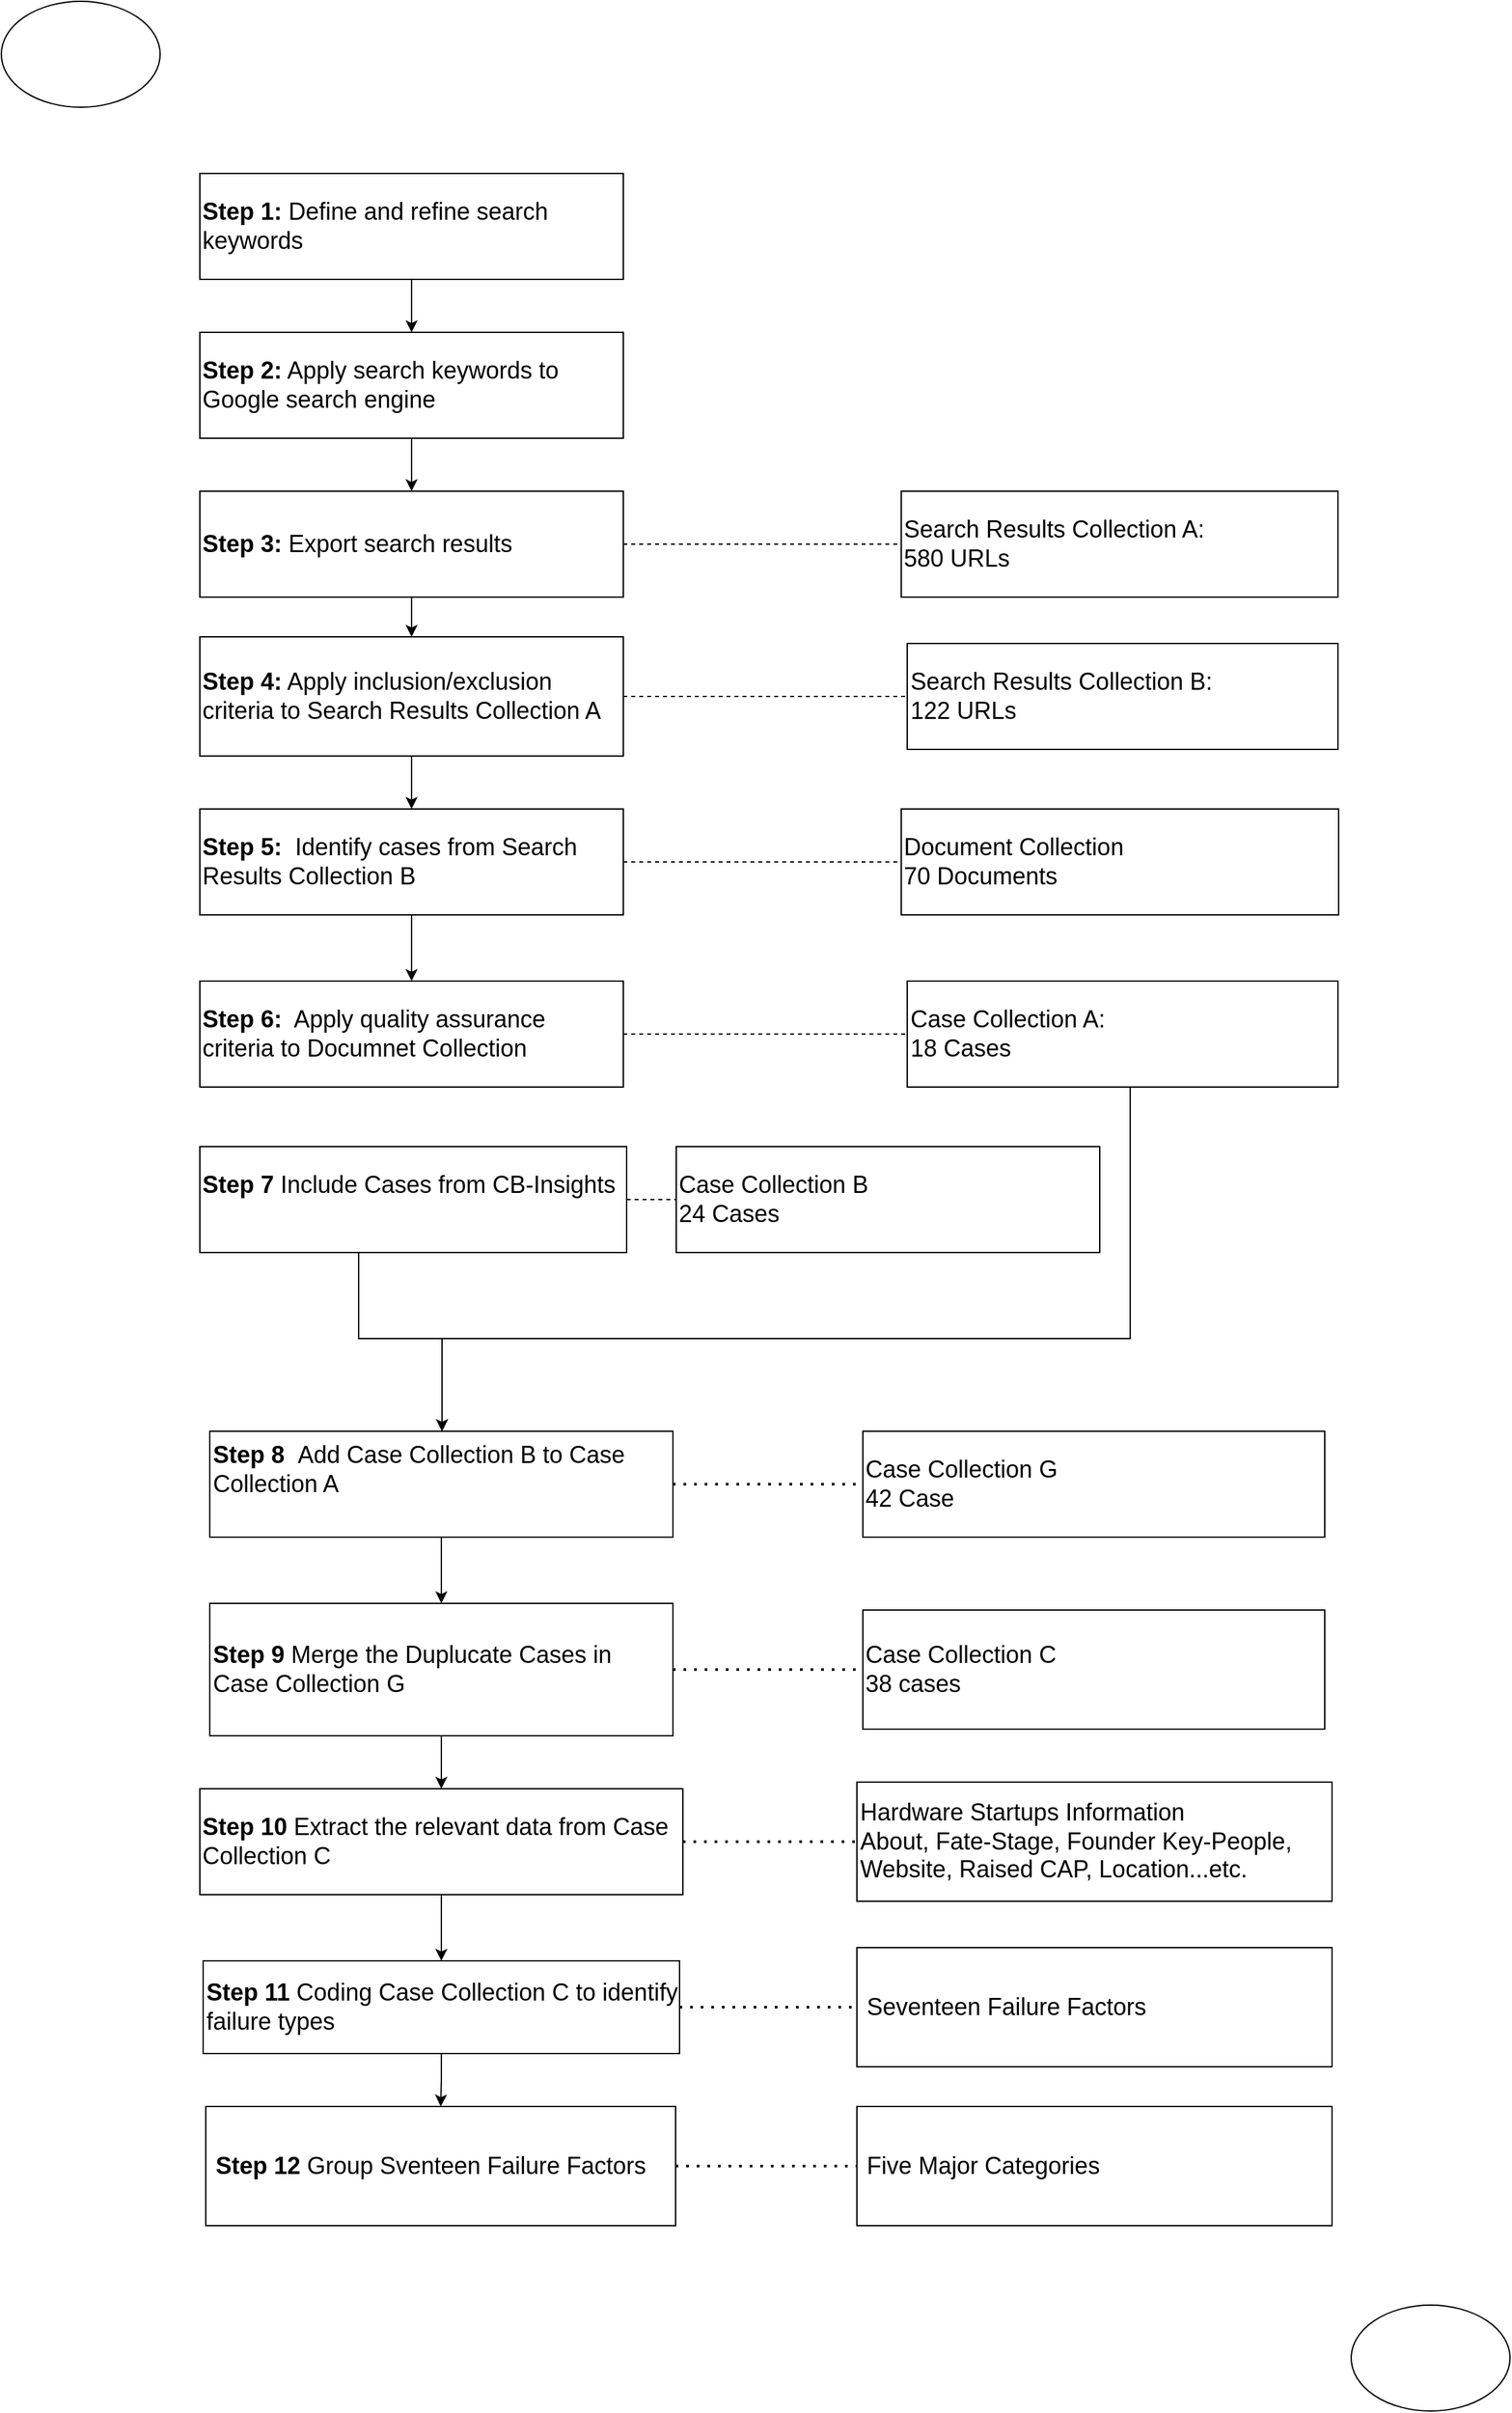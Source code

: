 <mxfile version="16.5.1" type="device"><diagram id="Nd7_CFRV14rQpbXdipW8" name="Page-1"><mxGraphModel dx="3405" dy="2463" grid="1" gridSize="10" guides="1" tooltips="1" connect="1" arrows="1" fold="1" page="1" pageScale="1" pageWidth="850" pageHeight="1100" background="none" math="0" shadow="0"><root><mxCell id="0"/><mxCell id="1" parent="0"/><mxCell id="GdU9TM8Ct2rXfRu2e6hb-13" style="edgeStyle=orthogonalEdgeStyle;rounded=0;orthogonalLoop=1;jettySize=auto;html=1;entryX=0.5;entryY=0;entryDx=0;entryDy=0;" parent="1" source="fW3DbDXMhVstgkhlety4-16" target="fW3DbDXMhVstgkhlety4-19" edge="1"><mxGeometry relative="1" as="geometry"/></mxCell><mxCell id="fW3DbDXMhVstgkhlety4-16" value="&lt;span style=&quot;white-space: normal&quot;&gt;&lt;font style=&quot;font-size: 18px&quot;&gt;&lt;b&gt;Step 1:&lt;/b&gt; Define and refine search keywords&lt;/font&gt;&lt;/span&gt;" style="rounded=0;whiteSpace=wrap;html=1;align=left;" parent="1" vertex="1"><mxGeometry x="60" y="-50" width="320" height="80" as="geometry"/></mxCell><mxCell id="bF6Con31p_uxn-oNIRWd-7" style="edgeStyle=orthogonalEdgeStyle;rounded=0;orthogonalLoop=1;jettySize=auto;html=1;entryX=0.5;entryY=0;entryDx=0;entryDy=0;" parent="1" source="fW3DbDXMhVstgkhlety4-19" target="GdU9TM8Ct2rXfRu2e6hb-11" edge="1"><mxGeometry relative="1" as="geometry"/></mxCell><mxCell id="fW3DbDXMhVstgkhlety4-19" value="&lt;font style=&quot;font-size: 18px&quot;&gt;&lt;b&gt;Step 2:&lt;/b&gt; Apply search keywords to Google search engine&lt;/font&gt;" style="rounded=0;whiteSpace=wrap;html=1;align=left;" parent="1" vertex="1"><mxGeometry x="60" y="70" width="320" height="80" as="geometry"/></mxCell><mxCell id="bF6Con31p_uxn-oNIRWd-8" style="edgeStyle=orthogonalEdgeStyle;rounded=0;orthogonalLoop=1;jettySize=auto;html=1;exitX=0.5;exitY=1;exitDx=0;exitDy=0;entryX=0.5;entryY=0;entryDx=0;entryDy=0;" parent="1" source="GdU9TM8Ct2rXfRu2e6hb-11" target="bF6Con31p_uxn-oNIRWd-1" edge="1"><mxGeometry relative="1" as="geometry"/></mxCell><mxCell id="GdU9TM8Ct2rXfRu2e6hb-11" value="&lt;font style=&quot;font-size: 18px&quot;&gt;&lt;b&gt;Step 3:&lt;/b&gt; Export search results&lt;/font&gt;" style="rounded=0;whiteSpace=wrap;html=1;align=left;" parent="1" vertex="1"><mxGeometry x="60" y="190" width="320" height="80" as="geometry"/></mxCell><mxCell id="bF6Con31p_uxn-oNIRWd-9" style="edgeStyle=orthogonalEdgeStyle;rounded=0;orthogonalLoop=1;jettySize=auto;html=1;exitX=0.5;exitY=1;exitDx=0;exitDy=0;entryX=0.5;entryY=0;entryDx=0;entryDy=0;" parent="1" source="bF6Con31p_uxn-oNIRWd-1" target="bF6Con31p_uxn-oNIRWd-2" edge="1"><mxGeometry relative="1" as="geometry"/></mxCell><mxCell id="bF6Con31p_uxn-oNIRWd-1" value="&lt;font style=&quot;font-size: 18px&quot;&gt;&lt;b&gt;Step 4:&lt;/b&gt; Apply inclusion/exclusion criteria to Search Results Collection A&lt;/font&gt;" style="rounded=0;whiteSpace=wrap;html=1;align=left;" parent="1" vertex="1"><mxGeometry x="60" y="300" width="320" height="90" as="geometry"/></mxCell><mxCell id="bF6Con31p_uxn-oNIRWd-10" style="edgeStyle=orthogonalEdgeStyle;rounded=0;orthogonalLoop=1;jettySize=auto;html=1;exitX=0.5;exitY=1;exitDx=0;exitDy=0;entryX=0.5;entryY=0;entryDx=0;entryDy=0;" parent="1" source="bF6Con31p_uxn-oNIRWd-2" target="bF6Con31p_uxn-oNIRWd-3" edge="1"><mxGeometry relative="1" as="geometry"/></mxCell><mxCell id="bF6Con31p_uxn-oNIRWd-2" value="&lt;font style=&quot;font-size: 18px&quot;&gt;&lt;b&gt;Step 5:&lt;/b&gt;&amp;nbsp; Identify cases from Search Results Collection B&lt;/font&gt;" style="rounded=0;whiteSpace=wrap;html=1;align=left;" parent="1" vertex="1"><mxGeometry x="60" y="430" width="320" height="80" as="geometry"/></mxCell><mxCell id="bF6Con31p_uxn-oNIRWd-3" value="&lt;font style=&quot;font-size: 18px&quot;&gt;&lt;b&gt;Step 6:&lt;/b&gt;&amp;nbsp; Apply quality assurance criteria to Documnet Collection&lt;/font&gt;" style="rounded=0;whiteSpace=wrap;html=1;align=left;" parent="1" vertex="1"><mxGeometry x="60" y="560" width="320" height="80" as="geometry"/></mxCell><mxCell id="bF6Con31p_uxn-oNIRWd-12" style="edgeStyle=orthogonalEdgeStyle;rounded=0;orthogonalLoop=1;jettySize=auto;html=1;exitX=0.5;exitY=1;exitDx=0;exitDy=0;entryX=0.5;entryY=0;entryDx=0;entryDy=0;" parent="1" source="bF6Con31p_uxn-oNIRWd-4" target="bF6Con31p_uxn-oNIRWd-5" edge="1"><mxGeometry relative="1" as="geometry"/></mxCell><mxCell id="bF6Con31p_uxn-oNIRWd-4" value="&lt;font style=&quot;font-size: 18px&quot;&gt;&lt;b&gt;Step 10&lt;/b&gt;&amp;nbsp;Extract the relevant data from Case Collection C&lt;/font&gt;" style="rounded=0;whiteSpace=wrap;html=1;align=left;" parent="1" vertex="1"><mxGeometry x="60" y="1170" width="365" height="80" as="geometry"/></mxCell><mxCell id="bF6Con31p_uxn-oNIRWd-13" style="edgeStyle=orthogonalEdgeStyle;rounded=0;orthogonalLoop=1;jettySize=auto;html=1;exitX=0.5;exitY=1;exitDx=0;exitDy=0;entryX=0.5;entryY=0;entryDx=0;entryDy=0;" parent="1" source="bF6Con31p_uxn-oNIRWd-5" target="bF6Con31p_uxn-oNIRWd-6" edge="1"><mxGeometry relative="1" as="geometry"/></mxCell><mxCell id="bF6Con31p_uxn-oNIRWd-5" value="&lt;font style=&quot;font-size: 18px&quot;&gt;&lt;b&gt;Step 11&lt;/b&gt;&amp;nbsp;Coding Case Collection C to identify failure types&lt;br&gt;&lt;/font&gt;" style="rounded=0;whiteSpace=wrap;html=1;align=left;" parent="1" vertex="1"><mxGeometry x="62.5" y="1300" width="360" height="70" as="geometry"/></mxCell><mxCell id="bF6Con31p_uxn-oNIRWd-6" value="&lt;font style=&quot;font-size: 18px&quot;&gt;&lt;b&gt;&amp;nbsp;Step 12&amp;nbsp;&lt;/b&gt;Group Sventeen Failure Factors&lt;br&gt;&lt;/font&gt;" style="rounded=0;whiteSpace=wrap;html=1;align=left;" parent="1" vertex="1"><mxGeometry x="64.5" y="1410" width="355" height="90" as="geometry"/></mxCell><mxCell id="bF6Con31p_uxn-oNIRWd-15" value="&lt;font style=&quot;font-size: 18px&quot;&gt;Search Results Collection A:&lt;br&gt;580 URLs&lt;/font&gt;" style="rounded=0;whiteSpace=wrap;html=1;align=left;" parent="1" vertex="1"><mxGeometry x="590" y="190" width="330" height="80" as="geometry"/></mxCell><mxCell id="bF6Con31p_uxn-oNIRWd-16" value="&lt;font style=&quot;font-size: 18px&quot;&gt;Search Results Collection B:&lt;br&gt;122 URLs&lt;/font&gt;" style="rounded=0;whiteSpace=wrap;html=1;align=left;" parent="1" vertex="1"><mxGeometry x="594.5" y="305" width="325.5" height="80" as="geometry"/></mxCell><mxCell id="bF6Con31p_uxn-oNIRWd-19" value="&lt;font style=&quot;font-size: 18px&quot;&gt;Document Collection&amp;nbsp;&lt;br&gt;70 Documents&lt;/font&gt;" style="rounded=0;whiteSpace=wrap;html=1;align=left;" parent="1" vertex="1"><mxGeometry x="590" y="430" width="330.5" height="80" as="geometry"/></mxCell><mxCell id="hJ8yra2tZuNN3HJui-E2-54" style="edgeStyle=orthogonalEdgeStyle;rounded=0;orthogonalLoop=1;jettySize=auto;html=1;exitX=0.5;exitY=1;exitDx=0;exitDy=0;" edge="1" parent="1" source="bF6Con31p_uxn-oNIRWd-20" target="hJ8yra2tZuNN3HJui-E2-2"><mxGeometry relative="1" as="geometry"><Array as="points"><mxPoint x="763" y="830"/><mxPoint x="243" y="830"/></Array></mxGeometry></mxCell><mxCell id="bF6Con31p_uxn-oNIRWd-20" value="&lt;font style=&quot;font-size: 18px&quot;&gt;Case Collection A:&lt;br&gt;18 Cases&lt;/font&gt;" style="rounded=0;whiteSpace=wrap;html=1;align=left;" parent="1" vertex="1"><mxGeometry x="594.5" y="560" width="325.5" height="80" as="geometry"/></mxCell><mxCell id="hJ8yra2tZuNN3HJui-E2-55" style="edgeStyle=orthogonalEdgeStyle;rounded=0;orthogonalLoop=1;jettySize=auto;html=1;exitX=0.5;exitY=1;exitDx=0;exitDy=0;" edge="1" parent="1" source="hJ8yra2tZuNN3HJui-E2-1" target="hJ8yra2tZuNN3HJui-E2-2"><mxGeometry relative="1" as="geometry"><Array as="points"><mxPoint x="180" y="765"/><mxPoint x="180" y="830"/><mxPoint x="243" y="830"/></Array></mxGeometry></mxCell><mxCell id="hJ8yra2tZuNN3HJui-E2-1" value="&lt;font style=&quot;font-size: 18px&quot;&gt;&lt;b&gt;Step 7&lt;/b&gt;&amp;nbsp;Include Cases from CB-Insights&lt;br&gt;&lt;br&gt;&lt;/font&gt;" style="rounded=0;whiteSpace=wrap;html=1;align=left;" vertex="1" parent="1"><mxGeometry x="60" y="685" width="322.5" height="80" as="geometry"/></mxCell><mxCell id="hJ8yra2tZuNN3HJui-E2-13" style="edgeStyle=orthogonalEdgeStyle;rounded=0;orthogonalLoop=1;jettySize=auto;html=1;entryX=0.5;entryY=0;entryDx=0;entryDy=0;" edge="1" parent="1" source="hJ8yra2tZuNN3HJui-E2-2" target="hJ8yra2tZuNN3HJui-E2-10"><mxGeometry relative="1" as="geometry"/></mxCell><mxCell id="hJ8yra2tZuNN3HJui-E2-2" value="&lt;font style=&quot;font-size: 18px&quot;&gt;&lt;b&gt;Step 8&amp;nbsp; &lt;/b&gt;Add Case Collection B to Case Collection A&lt;br&gt;&lt;br&gt;&lt;/font&gt;" style="rounded=0;whiteSpace=wrap;html=1;align=left;" vertex="1" parent="1"><mxGeometry x="67.5" y="900" width="350" height="80" as="geometry"/></mxCell><mxCell id="hJ8yra2tZuNN3HJui-E2-14" style="edgeStyle=orthogonalEdgeStyle;rounded=0;orthogonalLoop=1;jettySize=auto;html=1;entryX=0.5;entryY=0;entryDx=0;entryDy=0;" edge="1" parent="1" source="hJ8yra2tZuNN3HJui-E2-10" target="bF6Con31p_uxn-oNIRWd-4"><mxGeometry relative="1" as="geometry"/></mxCell><mxCell id="hJ8yra2tZuNN3HJui-E2-10" value="&lt;p&gt;&lt;span style=&quot;font-size: 18px&quot;&gt;&lt;b&gt;Step 9&lt;/b&gt;&amp;nbsp;&lt;/span&gt;&lt;span style=&quot;font-size: 18px&quot;&gt;Merge the Duplucate&amp;nbsp;Cases in&lt;br&gt;Case Collection G&lt;/span&gt;&lt;br&gt;&lt;/p&gt;" style="rounded=0;whiteSpace=wrap;html=1;align=left;" vertex="1" parent="1"><mxGeometry x="67.5" y="1030" width="350" height="100" as="geometry"/></mxCell><mxCell id="hJ8yra2tZuNN3HJui-E2-16" value="" style="ellipse;whiteSpace=wrap;html=1;" vertex="1" parent="1"><mxGeometry x="-90" y="-180" width="120" height="80" as="geometry"/></mxCell><mxCell id="hJ8yra2tZuNN3HJui-E2-17" value="" style="ellipse;whiteSpace=wrap;html=1;" vertex="1" parent="1"><mxGeometry x="930" y="1560" width="120" height="80" as="geometry"/></mxCell><mxCell id="hJ8yra2tZuNN3HJui-E2-18" value="&lt;span style=&quot;font-size: 18px&quot;&gt;Case Collection G&lt;br&gt;&lt;/span&gt;&lt;span style=&quot;font-size: 18px&quot;&gt;42 Case&lt;/span&gt;&lt;span style=&quot;font-size: 18px&quot;&gt;&lt;br&gt;&lt;/span&gt;" style="rounded=0;whiteSpace=wrap;html=1;align=left;" vertex="1" parent="1"><mxGeometry x="561" y="900" width="349" height="80" as="geometry"/></mxCell><mxCell id="hJ8yra2tZuNN3HJui-E2-19" value="&lt;span style=&quot;font-size: 18px&quot;&gt;Case Collection C&lt;br&gt;&lt;/span&gt;&lt;span style=&quot;font-size: 18px&quot;&gt;38 cases&lt;/span&gt;&lt;span style=&quot;font-size: 18px&quot;&gt;&lt;br&gt;&lt;/span&gt;" style="rounded=0;whiteSpace=wrap;html=1;align=left;" vertex="1" parent="1"><mxGeometry x="561" y="1035" width="349" height="90" as="geometry"/></mxCell><mxCell id="hJ8yra2tZuNN3HJui-E2-23" value="&lt;span style=&quot;font-size: 18px&quot;&gt;Hardware Startups Information&lt;br&gt;About, Fate-Stage, Founder Key-People,&lt;/span&gt;&lt;br&gt;&lt;span style=&quot;font-size: 18px&quot;&gt;Website, Raised CAP, Location...etc.&lt;/span&gt;" style="rounded=0;whiteSpace=wrap;html=1;align=left;" vertex="1" parent="1"><mxGeometry x="556.5" y="1165" width="359" height="90" as="geometry"/></mxCell><mxCell id="hJ8yra2tZuNN3HJui-E2-25" value="&lt;span style=&quot;font-size: 18px&quot;&gt;&amp;nbsp;Seventeen Failure Factors&lt;/span&gt;" style="rounded=0;whiteSpace=wrap;html=1;align=left;" vertex="1" parent="1"><mxGeometry x="556.5" y="1290" width="359" height="90" as="geometry"/></mxCell><mxCell id="hJ8yra2tZuNN3HJui-E2-27" value="&lt;span style=&quot;font-size: 18px&quot;&gt;&amp;nbsp;Five Major Categories&amp;nbsp;&lt;/span&gt;&lt;span style=&quot;font-size: 18px&quot;&gt;&lt;br&gt;&lt;/span&gt;" style="rounded=0;whiteSpace=wrap;html=1;align=left;" vertex="1" parent="1"><mxGeometry x="556.5" y="1410" width="359" height="90" as="geometry"/></mxCell><mxCell id="hJ8yra2tZuNN3HJui-E2-29" value="&lt;font style=&quot;font-size: 18px&quot;&gt;Case Collection B&lt;br&gt;24 Cases&lt;/font&gt;" style="rounded=0;whiteSpace=wrap;html=1;align=left;" vertex="1" parent="1"><mxGeometry x="420" y="685" width="320" height="80" as="geometry"/></mxCell><mxCell id="hJ8yra2tZuNN3HJui-E2-34" value="" style="endArrow=none;dashed=1;html=1;rounded=0;exitX=1;exitY=0.5;exitDx=0;exitDy=0;entryX=0;entryY=0.5;entryDx=0;entryDy=0;" edge="1" parent="1" source="bF6Con31p_uxn-oNIRWd-2" target="bF6Con31p_uxn-oNIRWd-19"><mxGeometry width="50" height="50" relative="1" as="geometry"><mxPoint x="630" y="630" as="sourcePoint"/><mxPoint x="680" y="580" as="targetPoint"/></mxGeometry></mxCell><mxCell id="hJ8yra2tZuNN3HJui-E2-35" value="" style="endArrow=none;dashed=1;html=1;rounded=0;exitX=1;exitY=0.5;exitDx=0;exitDy=0;entryX=0;entryY=0.5;entryDx=0;entryDy=0;" edge="1" parent="1" source="bF6Con31p_uxn-oNIRWd-3" target="bF6Con31p_uxn-oNIRWd-20"><mxGeometry width="50" height="50" relative="1" as="geometry"><mxPoint x="630" y="630" as="sourcePoint"/><mxPoint x="680" y="580" as="targetPoint"/></mxGeometry></mxCell><mxCell id="hJ8yra2tZuNN3HJui-E2-38" value="" style="endArrow=none;dashed=1;html=1;rounded=0;entryX=0;entryY=0.5;entryDx=0;entryDy=0;" edge="1" parent="1" source="hJ8yra2tZuNN3HJui-E2-1" target="hJ8yra2tZuNN3HJui-E2-29"><mxGeometry width="50" height="50" relative="1" as="geometry"><mxPoint x="630" y="540" as="sourcePoint"/><mxPoint x="680" y="490" as="targetPoint"/></mxGeometry></mxCell><mxCell id="hJ8yra2tZuNN3HJui-E2-39" value="" style="endArrow=none;dashed=1;html=1;rounded=0;" edge="1" parent="1" source="bF6Con31p_uxn-oNIRWd-1" target="bF6Con31p_uxn-oNIRWd-16"><mxGeometry width="50" height="50" relative="1" as="geometry"><mxPoint x="390" y="344.17" as="sourcePoint"/><mxPoint x="669.5" y="344.17" as="targetPoint"/></mxGeometry></mxCell><mxCell id="hJ8yra2tZuNN3HJui-E2-42" value="" style="endArrow=none;dashed=1;html=1;rounded=0;exitX=1;exitY=0.5;exitDx=0;exitDy=0;" edge="1" parent="1" source="GdU9TM8Ct2rXfRu2e6hb-11" target="bF6Con31p_uxn-oNIRWd-15"><mxGeometry width="50" height="50" relative="1" as="geometry"><mxPoint x="630" y="540" as="sourcePoint"/><mxPoint x="680" y="490" as="targetPoint"/></mxGeometry></mxCell><mxCell id="hJ8yra2tZuNN3HJui-E2-43" value="" style="endArrow=none;dashed=1;html=1;dashPattern=1 3;strokeWidth=2;rounded=0;entryX=0;entryY=0.5;entryDx=0;entryDy=0;" edge="1" parent="1" source="bF6Con31p_uxn-oNIRWd-5" target="hJ8yra2tZuNN3HJui-E2-25"><mxGeometry width="50" height="50" relative="1" as="geometry"><mxPoint x="660" y="1620" as="sourcePoint"/><mxPoint x="710" y="1570" as="targetPoint"/></mxGeometry></mxCell><mxCell id="hJ8yra2tZuNN3HJui-E2-44" value="" style="endArrow=none;dashed=1;html=1;dashPattern=1 3;strokeWidth=2;rounded=0;entryX=0;entryY=0.5;entryDx=0;entryDy=0;exitX=1;exitY=0.5;exitDx=0;exitDy=0;" edge="1" parent="1" source="bF6Con31p_uxn-oNIRWd-6" target="hJ8yra2tZuNN3HJui-E2-27"><mxGeometry width="50" height="50" relative="1" as="geometry"><mxPoint x="660" y="1620" as="sourcePoint"/><mxPoint x="710" y="1570" as="targetPoint"/></mxGeometry></mxCell><mxCell id="hJ8yra2tZuNN3HJui-E2-45" value="" style="endArrow=none;dashed=1;html=1;dashPattern=1 3;strokeWidth=2;rounded=0;entryX=0;entryY=0.5;entryDx=0;entryDy=0;exitX=1;exitY=0.5;exitDx=0;exitDy=0;" edge="1" parent="1" source="bF6Con31p_uxn-oNIRWd-4" target="hJ8yra2tZuNN3HJui-E2-23"><mxGeometry width="50" height="50" relative="1" as="geometry"><mxPoint x="660" y="1620" as="sourcePoint"/><mxPoint x="710" y="1570" as="targetPoint"/></mxGeometry></mxCell><mxCell id="hJ8yra2tZuNN3HJui-E2-49" value="" style="endArrow=none;dashed=1;html=1;dashPattern=1 3;strokeWidth=2;rounded=0;entryX=0;entryY=0.5;entryDx=0;entryDy=0;exitX=1;exitY=0.5;exitDx=0;exitDy=0;" edge="1" parent="1" source="hJ8yra2tZuNN3HJui-E2-10" target="hJ8yra2tZuNN3HJui-E2-19"><mxGeometry width="50" height="50" relative="1" as="geometry"><mxPoint x="660" y="1620" as="sourcePoint"/><mxPoint x="710" y="1570" as="targetPoint"/></mxGeometry></mxCell><mxCell id="hJ8yra2tZuNN3HJui-E2-50" value="" style="endArrow=none;dashed=1;html=1;dashPattern=1 3;strokeWidth=2;rounded=0;entryX=0;entryY=0.5;entryDx=0;entryDy=0;" edge="1" parent="1" source="hJ8yra2tZuNN3HJui-E2-2" target="hJ8yra2tZuNN3HJui-E2-18"><mxGeometry width="50" height="50" relative="1" as="geometry"><mxPoint x="660" y="1620" as="sourcePoint"/><mxPoint x="710" y="1570" as="targetPoint"/></mxGeometry></mxCell></root></mxGraphModel></diagram></mxfile>